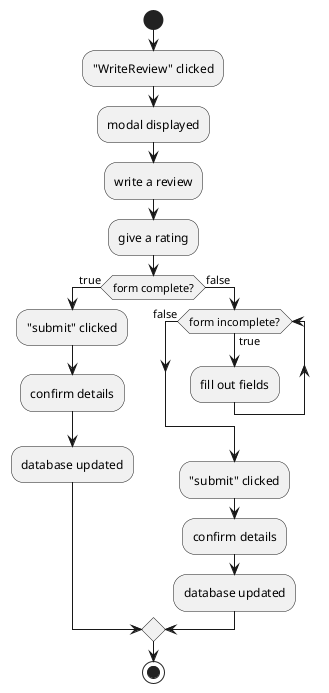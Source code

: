 @startuml
'https://plantuml.com/activity-diagram-beta

start
:"WriteReview" clicked;
:modal displayed;
:write a review;
:give a rating;
if (form complete?) then (true)
:"submit" clicked;
:confirm details;
:database updated;
else (false)
while (form incomplete?) is (true)
:fill out fields;
endwhile (false)
:"submit" clicked;
:confirm details;
:database updated;
endif

stop

@enduml

